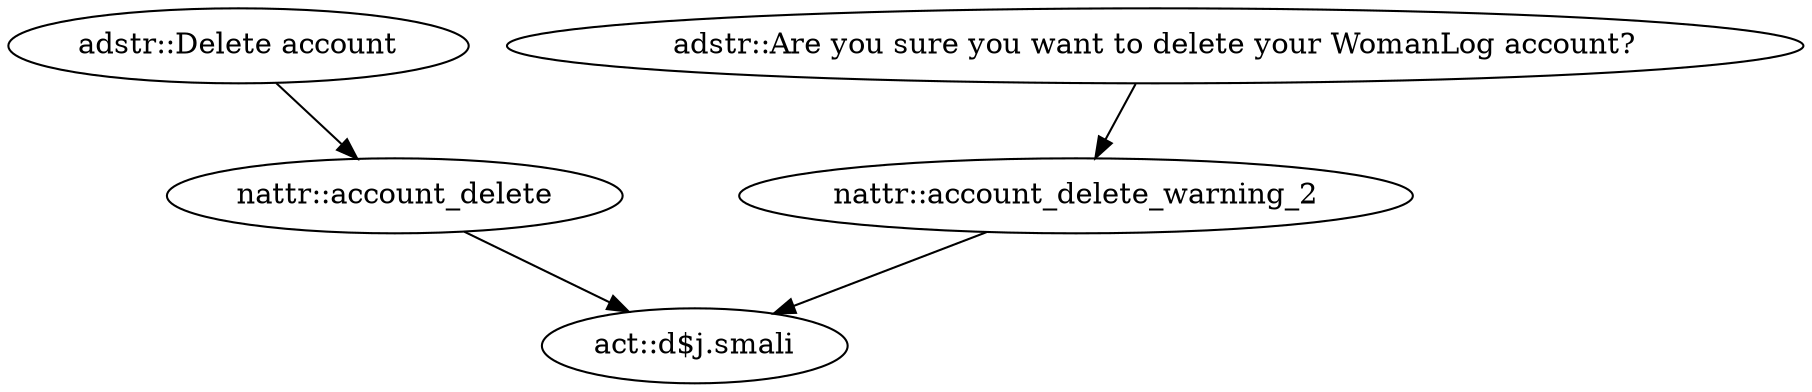 digraph G {
"adstr::Delete account" -> "nattr::account_delete"
"adstr::Are you sure you want to delete your WomanLog account?" -> "nattr::account_delete_warning_2"
"nattr::account_delete" -> "act::d$j.smali"
"nattr::account_delete_warning_2" -> "act::d$j.smali"
}

